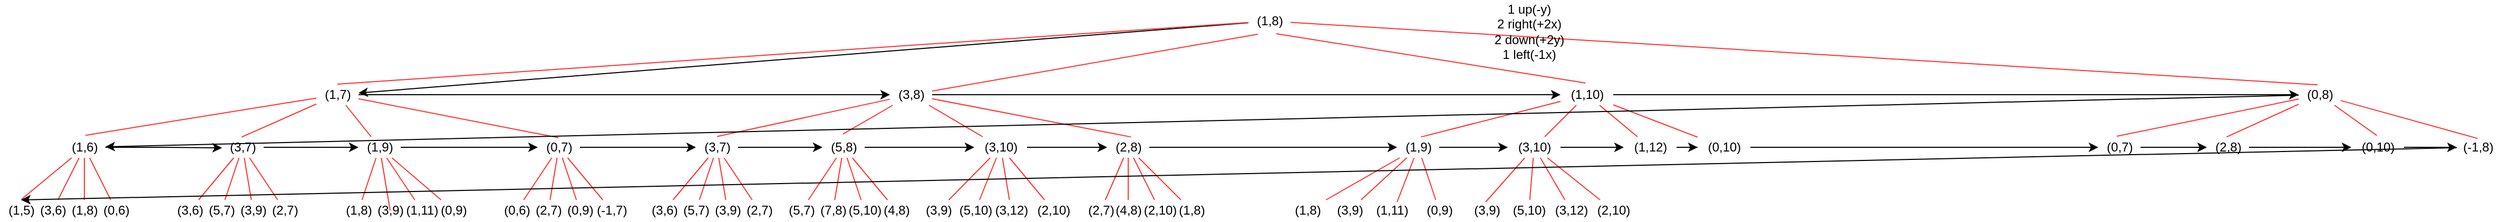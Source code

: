 <mxfile version="15.9.6" type="github">
  <diagram id="B6k4CGEWawJxauF2pvro" name="Page-1">
    <mxGraphModel dx="2858" dy="2340" grid="1" gridSize="10" guides="1" tooltips="1" connect="1" arrows="1" fold="1" page="1" pageScale="1" pageWidth="827" pageHeight="1169" math="0" shadow="0">
      <root>
        <mxCell id="0" />
        <mxCell id="1" parent="0" />
        <mxCell id="XFS7TE2Zkw54wjg-TtOD-16" style="rounded=0;orthogonalLoop=1;jettySize=auto;html=1;" parent="1" source="AMGMr02-MeVEU1D3Fm2n-2" target="AMGMr02-MeVEU1D3Fm2n-4" edge="1">
          <mxGeometry relative="1" as="geometry" />
        </mxCell>
        <mxCell id="XFS7TE2Zkw54wjg-TtOD-75" style="edgeStyle=none;rounded=0;orthogonalLoop=1;jettySize=auto;html=1;endArrow=none;endFill=0;strokeColor=#FF3333;fillColor=#f8cecc;exitX=0.224;exitY=1.124;exitDx=0;exitDy=0;exitPerimeter=0;" parent="1" source="AMGMr02-MeVEU1D3Fm2n-2" target="AMGMr02-MeVEU1D3Fm2n-5" edge="1">
          <mxGeometry relative="1" as="geometry" />
        </mxCell>
        <mxCell id="XFS7TE2Zkw54wjg-TtOD-76" style="edgeStyle=none;rounded=0;orthogonalLoop=1;jettySize=auto;html=1;endArrow=none;endFill=0;strokeColor=#FF3333;entryX=0.5;entryY=0;entryDx=0;entryDy=0;entryPerimeter=0;" parent="1" source="AMGMr02-MeVEU1D3Fm2n-2" target="AMGMr02-MeVEU1D3Fm2n-4" edge="1">
          <mxGeometry relative="1" as="geometry">
            <mxPoint x="310" y="-30" as="sourcePoint" />
          </mxGeometry>
        </mxCell>
        <mxCell id="XFS7TE2Zkw54wjg-TtOD-77" style="edgeStyle=none;rounded=0;orthogonalLoop=1;jettySize=auto;html=1;endArrow=none;endFill=0;strokeColor=#FF3333;entryX=0.474;entryY=-0.057;entryDx=0;entryDy=0;entryPerimeter=0;exitX=0.657;exitY=1.1;exitDx=0;exitDy=0;exitPerimeter=0;" parent="1" source="AMGMr02-MeVEU1D3Fm2n-2" target="AMGMr02-MeVEU1D3Fm2n-6" edge="1">
          <mxGeometry relative="1" as="geometry" />
        </mxCell>
        <mxCell id="XFS7TE2Zkw54wjg-TtOD-78" style="edgeStyle=none;rounded=0;orthogonalLoop=1;jettySize=auto;html=1;entryX=0.45;entryY=0.029;entryDx=0;entryDy=0;entryPerimeter=0;endArrow=none;endFill=0;strokeColor=#FF3333;" parent="1" source="AMGMr02-MeVEU1D3Fm2n-2" target="AMGMr02-MeVEU1D3Fm2n-7" edge="1">
          <mxGeometry relative="1" as="geometry" />
        </mxCell>
        <mxCell id="AMGMr02-MeVEU1D3Fm2n-2" value="&lt;div&gt;(1,8)&lt;/div&gt;" style="text;html=1;align=center;verticalAlign=middle;resizable=0;points=[];autosize=1;strokeColor=none;fillColor=none;" parent="1" vertex="1">
          <mxGeometry x="404" width="40" height="20" as="geometry" />
        </mxCell>
        <mxCell id="AMGMr02-MeVEU1D3Fm2n-3" value="1 up(-y)&lt;br&gt;&lt;div&gt;2 right(+2x)&lt;/div&gt;&lt;div&gt;2 down(+2y)&lt;/div&gt;&lt;div&gt;1 left(-1x)&lt;br&gt;&lt;/div&gt;" style="text;html=1;align=center;verticalAlign=middle;resizable=0;points=[];autosize=1;strokeColor=none;fillColor=none;" parent="1" vertex="1">
          <mxGeometry x="630" y="-10" width="80" height="60" as="geometry" />
        </mxCell>
        <mxCell id="XFS7TE2Zkw54wjg-TtOD-17" style="edgeStyle=orthogonalEdgeStyle;rounded=0;orthogonalLoop=1;jettySize=auto;html=1;" parent="1" source="AMGMr02-MeVEU1D3Fm2n-4" target="AMGMr02-MeVEU1D3Fm2n-5" edge="1">
          <mxGeometry relative="1" as="geometry" />
        </mxCell>
        <mxCell id="XFS7TE2Zkw54wjg-TtOD-79" style="edgeStyle=none;rounded=0;orthogonalLoop=1;jettySize=auto;html=1;entryX=0.529;entryY=-0.071;entryDx=0;entryDy=0;entryPerimeter=0;endArrow=none;endFill=0;strokeColor=#FF3333;" parent="1" source="AMGMr02-MeVEU1D3Fm2n-4" target="AMGMr02-MeVEU1D3Fm2n-8" edge="1">
          <mxGeometry relative="1" as="geometry" />
        </mxCell>
        <mxCell id="XFS7TE2Zkw54wjg-TtOD-80" style="edgeStyle=none;rounded=0;orthogonalLoop=1;jettySize=auto;html=1;entryX=0.479;entryY=0.014;entryDx=0;entryDy=0;entryPerimeter=0;endArrow=none;endFill=0;strokeColor=#FF3333;" parent="1" source="AMGMr02-MeVEU1D3Fm2n-4" target="AMGMr02-MeVEU1D3Fm2n-9" edge="1">
          <mxGeometry relative="1" as="geometry" />
        </mxCell>
        <mxCell id="XFS7TE2Zkw54wjg-TtOD-81" style="edgeStyle=none;rounded=0;orthogonalLoop=1;jettySize=auto;html=1;endArrow=none;endFill=0;strokeColor=#FF3333;" parent="1" source="AMGMr02-MeVEU1D3Fm2n-4" target="AMGMr02-MeVEU1D3Fm2n-10" edge="1">
          <mxGeometry relative="1" as="geometry" />
        </mxCell>
        <mxCell id="XFS7TE2Zkw54wjg-TtOD-82" style="edgeStyle=none;rounded=0;orthogonalLoop=1;jettySize=auto;html=1;entryX=0.493;entryY=0.043;entryDx=0;entryDy=0;entryPerimeter=0;endArrow=none;endFill=0;strokeColor=#FF3333;" parent="1" source="AMGMr02-MeVEU1D3Fm2n-4" target="AMGMr02-MeVEU1D3Fm2n-11" edge="1">
          <mxGeometry relative="1" as="geometry" />
        </mxCell>
        <mxCell id="AMGMr02-MeVEU1D3Fm2n-4" value="(1,7)" style="text;html=1;align=center;verticalAlign=middle;resizable=0;points=[];autosize=1;strokeColor=none;fillColor=none;" parent="1" vertex="1">
          <mxGeometry x="-480" y="70" width="40" height="20" as="geometry" />
        </mxCell>
        <mxCell id="XFS7TE2Zkw54wjg-TtOD-19" style="edgeStyle=orthogonalEdgeStyle;rounded=0;orthogonalLoop=1;jettySize=auto;html=1;" parent="1" source="AMGMr02-MeVEU1D3Fm2n-5" target="AMGMr02-MeVEU1D3Fm2n-6" edge="1">
          <mxGeometry relative="1" as="geometry" />
        </mxCell>
        <mxCell id="XFS7TE2Zkw54wjg-TtOD-83" style="edgeStyle=none;rounded=0;orthogonalLoop=1;jettySize=auto;html=1;entryX=0.5;entryY=-0.014;entryDx=0;entryDy=0;entryPerimeter=0;endArrow=none;endFill=0;strokeColor=#FF3333;" parent="1" source="AMGMr02-MeVEU1D3Fm2n-5" target="AMGMr02-MeVEU1D3Fm2n-12" edge="1">
          <mxGeometry relative="1" as="geometry" />
        </mxCell>
        <mxCell id="XFS7TE2Zkw54wjg-TtOD-84" style="edgeStyle=none;rounded=0;orthogonalLoop=1;jettySize=auto;html=1;entryX=0.486;entryY=-0.129;entryDx=0;entryDy=0;entryPerimeter=0;endArrow=none;endFill=0;strokeColor=#FF3333;" parent="1" source="AMGMr02-MeVEU1D3Fm2n-5" target="AMGMr02-MeVEU1D3Fm2n-13" edge="1">
          <mxGeometry relative="1" as="geometry" />
        </mxCell>
        <mxCell id="XFS7TE2Zkw54wjg-TtOD-85" style="edgeStyle=none;rounded=0;orthogonalLoop=1;jettySize=auto;html=1;endArrow=none;endFill=0;strokeColor=#FF3333;" parent="1" source="AMGMr02-MeVEU1D3Fm2n-5" target="AMGMr02-MeVEU1D3Fm2n-14" edge="1">
          <mxGeometry relative="1" as="geometry" />
        </mxCell>
        <mxCell id="XFS7TE2Zkw54wjg-TtOD-86" style="edgeStyle=none;rounded=0;orthogonalLoop=1;jettySize=auto;html=1;entryX=0.567;entryY=0.009;entryDx=0;entryDy=0;entryPerimeter=0;endArrow=none;endFill=0;strokeColor=#FF3333;" parent="1" source="AMGMr02-MeVEU1D3Fm2n-5" target="AMGMr02-MeVEU1D3Fm2n-15" edge="1">
          <mxGeometry relative="1" as="geometry" />
        </mxCell>
        <mxCell id="AMGMr02-MeVEU1D3Fm2n-5" value="(3,8)" style="text;html=1;align=center;verticalAlign=middle;resizable=0;points=[];autosize=1;strokeColor=none;fillColor=none;" parent="1" vertex="1">
          <mxGeometry x="64" y="70" width="40" height="20" as="geometry" />
        </mxCell>
        <mxCell id="XFS7TE2Zkw54wjg-TtOD-20" style="edgeStyle=orthogonalEdgeStyle;rounded=0;orthogonalLoop=1;jettySize=auto;html=1;" parent="1" source="AMGMr02-MeVEU1D3Fm2n-6" target="AMGMr02-MeVEU1D3Fm2n-7" edge="1">
          <mxGeometry relative="1" as="geometry" />
        </mxCell>
        <mxCell id="XFS7TE2Zkw54wjg-TtOD-87" style="edgeStyle=none;rounded=0;orthogonalLoop=1;jettySize=auto;html=1;entryX=0.567;entryY=0.009;entryDx=0;entryDy=0;entryPerimeter=0;endArrow=none;endFill=0;strokeColor=#FF3333;" parent="1" source="AMGMr02-MeVEU1D3Fm2n-6" target="AMGMr02-MeVEU1D3Fm2n-16" edge="1">
          <mxGeometry relative="1" as="geometry" />
        </mxCell>
        <mxCell id="XFS7TE2Zkw54wjg-TtOD-88" style="edgeStyle=none;rounded=0;orthogonalLoop=1;jettySize=auto;html=1;endArrow=none;endFill=0;strokeColor=#FF3333;" parent="1" source="AMGMr02-MeVEU1D3Fm2n-6" target="AMGMr02-MeVEU1D3Fm2n-18" edge="1">
          <mxGeometry relative="1" as="geometry" />
        </mxCell>
        <mxCell id="XFS7TE2Zkw54wjg-TtOD-89" style="edgeStyle=none;rounded=0;orthogonalLoop=1;jettySize=auto;html=1;endArrow=none;endFill=0;strokeColor=#FF3333;" parent="1" source="AMGMr02-MeVEU1D3Fm2n-6" target="AMGMr02-MeVEU1D3Fm2n-19" edge="1">
          <mxGeometry relative="1" as="geometry" />
        </mxCell>
        <mxCell id="XFS7TE2Zkw54wjg-TtOD-90" style="edgeStyle=none;rounded=0;orthogonalLoop=1;jettySize=auto;html=1;endArrow=none;endFill=0;strokeColor=#FF3333;" parent="1" source="AMGMr02-MeVEU1D3Fm2n-6" target="AMGMr02-MeVEU1D3Fm2n-20" edge="1">
          <mxGeometry relative="1" as="geometry" />
        </mxCell>
        <mxCell id="AMGMr02-MeVEU1D3Fm2n-6" value="(1,10)" style="text;html=1;align=center;verticalAlign=middle;resizable=0;points=[];autosize=1;strokeColor=none;fillColor=none;" parent="1" vertex="1">
          <mxGeometry x="700" y="70" width="50" height="20" as="geometry" />
        </mxCell>
        <mxCell id="XFS7TE2Zkw54wjg-TtOD-22" style="rounded=0;orthogonalLoop=1;jettySize=auto;html=1;" parent="1" source="AMGMr02-MeVEU1D3Fm2n-7" target="AMGMr02-MeVEU1D3Fm2n-8" edge="1">
          <mxGeometry relative="1" as="geometry" />
        </mxCell>
        <mxCell id="XFS7TE2Zkw54wjg-TtOD-91" style="edgeStyle=none;rounded=0;orthogonalLoop=1;jettySize=auto;html=1;entryX=0.438;entryY=-0.026;entryDx=0;entryDy=0;entryPerimeter=0;endArrow=none;endFill=0;strokeColor=#FF3333;" parent="1" source="AMGMr02-MeVEU1D3Fm2n-7" target="AMGMr02-MeVEU1D3Fm2n-21" edge="1">
          <mxGeometry relative="1" as="geometry" />
        </mxCell>
        <mxCell id="XFS7TE2Zkw54wjg-TtOD-92" style="edgeStyle=none;rounded=0;orthogonalLoop=1;jettySize=auto;html=1;entryX=0.466;entryY=0.009;entryDx=0;entryDy=0;entryPerimeter=0;endArrow=none;endFill=0;strokeColor=#FF3333;" parent="1" source="AMGMr02-MeVEU1D3Fm2n-7" target="AMGMr02-MeVEU1D3Fm2n-22" edge="1">
          <mxGeometry relative="1" as="geometry" />
        </mxCell>
        <mxCell id="XFS7TE2Zkw54wjg-TtOD-93" style="edgeStyle=none;rounded=0;orthogonalLoop=1;jettySize=auto;html=1;entryX=0.483;entryY=-0.06;entryDx=0;entryDy=0;entryPerimeter=0;endArrow=none;endFill=0;strokeColor=#FF3333;" parent="1" source="AMGMr02-MeVEU1D3Fm2n-7" target="AMGMr02-MeVEU1D3Fm2n-23" edge="1">
          <mxGeometry relative="1" as="geometry" />
        </mxCell>
        <mxCell id="XFS7TE2Zkw54wjg-TtOD-94" style="edgeStyle=none;rounded=0;orthogonalLoop=1;jettySize=auto;html=1;entryX=0.492;entryY=0.078;entryDx=0;entryDy=0;entryPerimeter=0;endArrow=none;endFill=0;strokeColor=#FF3333;" parent="1" source="AMGMr02-MeVEU1D3Fm2n-7" target="AMGMr02-MeVEU1D3Fm2n-24" edge="1">
          <mxGeometry relative="1" as="geometry" />
        </mxCell>
        <mxCell id="AMGMr02-MeVEU1D3Fm2n-7" value="(0,8)" style="text;html=1;align=center;verticalAlign=middle;resizable=0;points=[];autosize=1;strokeColor=none;fillColor=none;" parent="1" vertex="1">
          <mxGeometry x="1400" y="70" width="40" height="20" as="geometry" />
        </mxCell>
        <mxCell id="XFS7TE2Zkw54wjg-TtOD-23" style="edgeStyle=orthogonalEdgeStyle;rounded=0;orthogonalLoop=1;jettySize=auto;html=1;entryX=0.013;entryY=0.525;entryDx=0;entryDy=0;entryPerimeter=0;" parent="1" source="AMGMr02-MeVEU1D3Fm2n-8" target="AMGMr02-MeVEU1D3Fm2n-9" edge="1">
          <mxGeometry relative="1" as="geometry" />
        </mxCell>
        <mxCell id="XFS7TE2Zkw54wjg-TtOD-96" style="edgeStyle=none;rounded=0;orthogonalLoop=1;jettySize=auto;html=1;entryX=0.507;entryY=-0.026;entryDx=0;entryDy=0;entryPerimeter=0;endArrow=none;endFill=0;strokeColor=#FF3333;" parent="1" source="AMGMr02-MeVEU1D3Fm2n-8" target="AMGMr02-MeVEU1D3Fm2n-25" edge="1">
          <mxGeometry relative="1" as="geometry" />
        </mxCell>
        <mxCell id="XFS7TE2Zkw54wjg-TtOD-97" style="edgeStyle=none;rounded=0;orthogonalLoop=1;jettySize=auto;html=1;endArrow=none;endFill=0;strokeColor=#FF3333;" parent="1" source="AMGMr02-MeVEU1D3Fm2n-8" target="AMGMr02-MeVEU1D3Fm2n-26" edge="1">
          <mxGeometry relative="1" as="geometry" />
        </mxCell>
        <mxCell id="XFS7TE2Zkw54wjg-TtOD-98" style="edgeStyle=none;rounded=0;orthogonalLoop=1;jettySize=auto;html=1;endArrow=none;endFill=0;strokeColor=#FF3333;" parent="1" source="AMGMr02-MeVEU1D3Fm2n-8" target="AMGMr02-MeVEU1D3Fm2n-28" edge="1">
          <mxGeometry relative="1" as="geometry" />
        </mxCell>
        <mxCell id="XFS7TE2Zkw54wjg-TtOD-99" style="edgeStyle=none;rounded=0;orthogonalLoop=1;jettySize=auto;html=1;endArrow=none;endFill=0;strokeColor=#FF3333;" parent="1" source="AMGMr02-MeVEU1D3Fm2n-8" target="AMGMr02-MeVEU1D3Fm2n-29" edge="1">
          <mxGeometry relative="1" as="geometry" />
        </mxCell>
        <mxCell id="AMGMr02-MeVEU1D3Fm2n-8" value="(1,6)" style="text;html=1;align=center;verticalAlign=middle;resizable=0;points=[];autosize=1;strokeColor=none;fillColor=none;" parent="1" vertex="1">
          <mxGeometry x="-720" y="120" width="40" height="20" as="geometry" />
        </mxCell>
        <mxCell id="XFS7TE2Zkw54wjg-TtOD-24" style="edgeStyle=orthogonalEdgeStyle;rounded=0;orthogonalLoop=1;jettySize=auto;html=1;" parent="1" source="AMGMr02-MeVEU1D3Fm2n-9" target="AMGMr02-MeVEU1D3Fm2n-10" edge="1">
          <mxGeometry relative="1" as="geometry" />
        </mxCell>
        <mxCell id="XFS7TE2Zkw54wjg-TtOD-100" style="edgeStyle=none;rounded=0;orthogonalLoop=1;jettySize=auto;html=1;endArrow=none;endFill=0;strokeColor=#FF3333;" parent="1" source="AMGMr02-MeVEU1D3Fm2n-9" target="AMGMr02-MeVEU1D3Fm2n-30" edge="1">
          <mxGeometry relative="1" as="geometry" />
        </mxCell>
        <mxCell id="XFS7TE2Zkw54wjg-TtOD-101" style="edgeStyle=none;rounded=0;orthogonalLoop=1;jettySize=auto;html=1;endArrow=none;endFill=0;strokeColor=#FF3333;" parent="1" source="AMGMr02-MeVEU1D3Fm2n-9" target="AMGMr02-MeVEU1D3Fm2n-38" edge="1">
          <mxGeometry relative="1" as="geometry" />
        </mxCell>
        <mxCell id="XFS7TE2Zkw54wjg-TtOD-102" style="edgeStyle=none;rounded=0;orthogonalLoop=1;jettySize=auto;html=1;endArrow=none;endFill=0;strokeColor=#FF3333;" parent="1" source="AMGMr02-MeVEU1D3Fm2n-9" target="AMGMr02-MeVEU1D3Fm2n-39" edge="1">
          <mxGeometry relative="1" as="geometry" />
        </mxCell>
        <mxCell id="XFS7TE2Zkw54wjg-TtOD-103" style="edgeStyle=none;rounded=0;orthogonalLoop=1;jettySize=auto;html=1;endArrow=none;endFill=0;strokeColor=#FF3333;" parent="1" source="AMGMr02-MeVEU1D3Fm2n-9" target="XFS7TE2Zkw54wjg-TtOD-1" edge="1">
          <mxGeometry relative="1" as="geometry" />
        </mxCell>
        <mxCell id="AMGMr02-MeVEU1D3Fm2n-9" value="&lt;div&gt;(3,7)&lt;/div&gt;" style="text;html=1;align=center;verticalAlign=middle;resizable=0;points=[];autosize=1;strokeColor=none;fillColor=none;" parent="1" vertex="1">
          <mxGeometry x="-570" y="120" width="40" height="20" as="geometry" />
        </mxCell>
        <mxCell id="XFS7TE2Zkw54wjg-TtOD-25" style="edgeStyle=orthogonalEdgeStyle;rounded=0;orthogonalLoop=1;jettySize=auto;html=1;" parent="1" source="AMGMr02-MeVEU1D3Fm2n-10" target="AMGMr02-MeVEU1D3Fm2n-11" edge="1">
          <mxGeometry relative="1" as="geometry" />
        </mxCell>
        <mxCell id="XFS7TE2Zkw54wjg-TtOD-104" style="edgeStyle=none;rounded=0;orthogonalLoop=1;jettySize=auto;html=1;endArrow=none;endFill=0;strokeColor=#FF3333;" parent="1" source="AMGMr02-MeVEU1D3Fm2n-10" target="XFS7TE2Zkw54wjg-TtOD-2" edge="1">
          <mxGeometry relative="1" as="geometry" />
        </mxCell>
        <mxCell id="XFS7TE2Zkw54wjg-TtOD-105" style="edgeStyle=none;rounded=0;orthogonalLoop=1;jettySize=auto;html=1;entryX=-0.1;entryY=0.5;entryDx=0;entryDy=0;entryPerimeter=0;endArrow=none;endFill=0;strokeColor=#FF3333;" parent="1" source="AMGMr02-MeVEU1D3Fm2n-10" target="XFS7TE2Zkw54wjg-TtOD-4" edge="1">
          <mxGeometry relative="1" as="geometry" />
        </mxCell>
        <mxCell id="XFS7TE2Zkw54wjg-TtOD-106" style="edgeStyle=none;rounded=0;orthogonalLoop=1;jettySize=auto;html=1;endArrow=none;endFill=0;strokeColor=#FF3333;" parent="1" source="AMGMr02-MeVEU1D3Fm2n-10" target="XFS7TE2Zkw54wjg-TtOD-4" edge="1">
          <mxGeometry relative="1" as="geometry" />
        </mxCell>
        <mxCell id="XFS7TE2Zkw54wjg-TtOD-107" style="edgeStyle=none;rounded=0;orthogonalLoop=1;jettySize=auto;html=1;endArrow=none;endFill=0;strokeColor=#FF3333;" parent="1" source="AMGMr02-MeVEU1D3Fm2n-10" target="XFS7TE2Zkw54wjg-TtOD-5" edge="1">
          <mxGeometry relative="1" as="geometry" />
        </mxCell>
        <mxCell id="AMGMr02-MeVEU1D3Fm2n-10" value="(1,9)" style="text;html=1;align=center;verticalAlign=middle;resizable=0;points=[];autosize=1;strokeColor=none;fillColor=none;" parent="1" vertex="1">
          <mxGeometry x="-440" y="120" width="40" height="20" as="geometry" />
        </mxCell>
        <mxCell id="XFS7TE2Zkw54wjg-TtOD-26" style="edgeStyle=orthogonalEdgeStyle;rounded=0;orthogonalLoop=1;jettySize=auto;html=1;" parent="1" source="AMGMr02-MeVEU1D3Fm2n-11" target="AMGMr02-MeVEU1D3Fm2n-12" edge="1">
          <mxGeometry relative="1" as="geometry" />
        </mxCell>
        <mxCell id="XFS7TE2Zkw54wjg-TtOD-108" style="edgeStyle=none;rounded=0;orthogonalLoop=1;jettySize=auto;html=1;endArrow=none;endFill=0;strokeColor=#FF3333;" parent="1" source="AMGMr02-MeVEU1D3Fm2n-11" target="XFS7TE2Zkw54wjg-TtOD-6" edge="1">
          <mxGeometry relative="1" as="geometry" />
        </mxCell>
        <mxCell id="XFS7TE2Zkw54wjg-TtOD-109" style="edgeStyle=none;rounded=0;orthogonalLoop=1;jettySize=auto;html=1;endArrow=none;endFill=0;strokeColor=#FF3333;" parent="1" source="AMGMr02-MeVEU1D3Fm2n-11" target="XFS7TE2Zkw54wjg-TtOD-7" edge="1">
          <mxGeometry relative="1" as="geometry" />
        </mxCell>
        <mxCell id="XFS7TE2Zkw54wjg-TtOD-110" style="edgeStyle=none;rounded=0;orthogonalLoop=1;jettySize=auto;html=1;endArrow=none;endFill=0;strokeColor=#FF3333;" parent="1" source="AMGMr02-MeVEU1D3Fm2n-11" target="XFS7TE2Zkw54wjg-TtOD-8" edge="1">
          <mxGeometry relative="1" as="geometry" />
        </mxCell>
        <mxCell id="XFS7TE2Zkw54wjg-TtOD-111" style="edgeStyle=none;rounded=0;orthogonalLoop=1;jettySize=auto;html=1;endArrow=none;endFill=0;strokeColor=#FF3333;" parent="1" source="AMGMr02-MeVEU1D3Fm2n-11" target="XFS7TE2Zkw54wjg-TtOD-9" edge="1">
          <mxGeometry relative="1" as="geometry" />
        </mxCell>
        <mxCell id="AMGMr02-MeVEU1D3Fm2n-11" value="(0,7)" style="text;html=1;align=center;verticalAlign=middle;resizable=0;points=[];autosize=1;strokeColor=none;fillColor=none;" parent="1" vertex="1">
          <mxGeometry x="-270" y="120" width="40" height="20" as="geometry" />
        </mxCell>
        <mxCell id="XFS7TE2Zkw54wjg-TtOD-27" style="edgeStyle=orthogonalEdgeStyle;rounded=0;orthogonalLoop=1;jettySize=auto;html=1;entryX=0;entryY=0.5;entryDx=0;entryDy=0;entryPerimeter=0;" parent="1" source="AMGMr02-MeVEU1D3Fm2n-12" target="AMGMr02-MeVEU1D3Fm2n-13" edge="1">
          <mxGeometry relative="1" as="geometry" />
        </mxCell>
        <mxCell id="XFS7TE2Zkw54wjg-TtOD-112" style="edgeStyle=none;rounded=0;orthogonalLoop=1;jettySize=auto;html=1;endArrow=none;endFill=0;strokeColor=#FF3333;" parent="1" source="AMGMr02-MeVEU1D3Fm2n-12" target="XFS7TE2Zkw54wjg-TtOD-10" edge="1">
          <mxGeometry relative="1" as="geometry" />
        </mxCell>
        <mxCell id="XFS7TE2Zkw54wjg-TtOD-113" style="edgeStyle=none;rounded=0;orthogonalLoop=1;jettySize=auto;html=1;endArrow=none;endFill=0;strokeColor=#FF3333;" parent="1" source="AMGMr02-MeVEU1D3Fm2n-12" target="XFS7TE2Zkw54wjg-TtOD-11" edge="1">
          <mxGeometry relative="1" as="geometry" />
        </mxCell>
        <mxCell id="XFS7TE2Zkw54wjg-TtOD-114" style="edgeStyle=none;rounded=0;orthogonalLoop=1;jettySize=auto;html=1;endArrow=none;endFill=0;strokeColor=#FF3333;" parent="1" source="AMGMr02-MeVEU1D3Fm2n-12" target="XFS7TE2Zkw54wjg-TtOD-13" edge="1">
          <mxGeometry relative="1" as="geometry" />
        </mxCell>
        <mxCell id="XFS7TE2Zkw54wjg-TtOD-115" style="edgeStyle=none;rounded=0;orthogonalLoop=1;jettySize=auto;html=1;endArrow=none;endFill=0;strokeColor=#FF3333;" parent="1" source="AMGMr02-MeVEU1D3Fm2n-12" target="XFS7TE2Zkw54wjg-TtOD-14" edge="1">
          <mxGeometry relative="1" as="geometry" />
        </mxCell>
        <mxCell id="AMGMr02-MeVEU1D3Fm2n-12" value="(3,7)" style="text;html=1;align=center;verticalAlign=middle;resizable=0;points=[];autosize=1;strokeColor=none;fillColor=none;" parent="1" vertex="1">
          <mxGeometry x="-120" y="120" width="40" height="20" as="geometry" />
        </mxCell>
        <mxCell id="XFS7TE2Zkw54wjg-TtOD-29" style="edgeStyle=orthogonalEdgeStyle;rounded=0;orthogonalLoop=1;jettySize=auto;html=1;" parent="1" source="AMGMr02-MeVEU1D3Fm2n-13" target="AMGMr02-MeVEU1D3Fm2n-14" edge="1">
          <mxGeometry relative="1" as="geometry" />
        </mxCell>
        <mxCell id="XFS7TE2Zkw54wjg-TtOD-116" style="edgeStyle=none;rounded=0;orthogonalLoop=1;jettySize=auto;html=1;endArrow=none;endFill=0;strokeColor=#FF3333;" parent="1" source="AMGMr02-MeVEU1D3Fm2n-13" target="XFS7TE2Zkw54wjg-TtOD-62" edge="1">
          <mxGeometry relative="1" as="geometry" />
        </mxCell>
        <mxCell id="XFS7TE2Zkw54wjg-TtOD-117" style="edgeStyle=none;rounded=0;orthogonalLoop=1;jettySize=auto;html=1;endArrow=none;endFill=0;strokeColor=#FF3333;" parent="1" source="AMGMr02-MeVEU1D3Fm2n-13" target="XFS7TE2Zkw54wjg-TtOD-63" edge="1">
          <mxGeometry relative="1" as="geometry" />
        </mxCell>
        <mxCell id="XFS7TE2Zkw54wjg-TtOD-118" style="edgeStyle=none;rounded=0;orthogonalLoop=1;jettySize=auto;html=1;endArrow=none;endFill=0;strokeColor=#FF3333;" parent="1" source="AMGMr02-MeVEU1D3Fm2n-13" target="XFS7TE2Zkw54wjg-TtOD-64" edge="1">
          <mxGeometry relative="1" as="geometry" />
        </mxCell>
        <mxCell id="XFS7TE2Zkw54wjg-TtOD-119" style="edgeStyle=none;rounded=0;orthogonalLoop=1;jettySize=auto;html=1;endArrow=none;endFill=0;strokeColor=#FF3333;" parent="1" source="AMGMr02-MeVEU1D3Fm2n-13" target="XFS7TE2Zkw54wjg-TtOD-65" edge="1">
          <mxGeometry relative="1" as="geometry" />
        </mxCell>
        <mxCell id="AMGMr02-MeVEU1D3Fm2n-13" value="(5,8)" style="text;html=1;align=center;verticalAlign=middle;resizable=0;points=[];autosize=1;strokeColor=none;fillColor=none;" parent="1" vertex="1">
          <mxGeometry y="120" width="40" height="20" as="geometry" />
        </mxCell>
        <mxCell id="XFS7TE2Zkw54wjg-TtOD-30" style="edgeStyle=orthogonalEdgeStyle;rounded=0;orthogonalLoop=1;jettySize=auto;html=1;" parent="1" source="AMGMr02-MeVEU1D3Fm2n-14" target="AMGMr02-MeVEU1D3Fm2n-15" edge="1">
          <mxGeometry relative="1" as="geometry" />
        </mxCell>
        <mxCell id="XFS7TE2Zkw54wjg-TtOD-120" style="edgeStyle=none;rounded=0;orthogonalLoop=1;jettySize=auto;html=1;endArrow=none;endFill=0;strokeColor=#FF3333;" parent="1" source="AMGMr02-MeVEU1D3Fm2n-14" target="XFS7TE2Zkw54wjg-TtOD-66" edge="1">
          <mxGeometry relative="1" as="geometry" />
        </mxCell>
        <mxCell id="XFS7TE2Zkw54wjg-TtOD-121" style="edgeStyle=none;rounded=0;orthogonalLoop=1;jettySize=auto;html=1;endArrow=none;endFill=0;strokeColor=#FF3333;" parent="1" source="AMGMr02-MeVEU1D3Fm2n-14" target="XFS7TE2Zkw54wjg-TtOD-67" edge="1">
          <mxGeometry relative="1" as="geometry" />
        </mxCell>
        <mxCell id="XFS7TE2Zkw54wjg-TtOD-122" style="edgeStyle=none;rounded=0;orthogonalLoop=1;jettySize=auto;html=1;endArrow=none;endFill=0;strokeColor=#FF3333;" parent="1" source="AMGMr02-MeVEU1D3Fm2n-14" target="XFS7TE2Zkw54wjg-TtOD-69" edge="1">
          <mxGeometry relative="1" as="geometry" />
        </mxCell>
        <mxCell id="XFS7TE2Zkw54wjg-TtOD-123" style="edgeStyle=none;rounded=0;orthogonalLoop=1;jettySize=auto;html=1;endArrow=none;endFill=0;strokeColor=#FF3333;" parent="1" source="AMGMr02-MeVEU1D3Fm2n-14" target="XFS7TE2Zkw54wjg-TtOD-68" edge="1">
          <mxGeometry relative="1" as="geometry" />
        </mxCell>
        <mxCell id="AMGMr02-MeVEU1D3Fm2n-14" value="(3,10)" style="text;html=1;align=center;verticalAlign=middle;resizable=0;points=[];autosize=1;strokeColor=none;fillColor=none;" parent="1" vertex="1">
          <mxGeometry x="144" y="120" width="50" height="20" as="geometry" />
        </mxCell>
        <mxCell id="XFS7TE2Zkw54wjg-TtOD-31" style="edgeStyle=orthogonalEdgeStyle;rounded=0;orthogonalLoop=1;jettySize=auto;html=1;" parent="1" source="AMGMr02-MeVEU1D3Fm2n-15" target="AMGMr02-MeVEU1D3Fm2n-16" edge="1">
          <mxGeometry relative="1" as="geometry" />
        </mxCell>
        <mxCell id="XFS7TE2Zkw54wjg-TtOD-124" style="edgeStyle=none;rounded=0;orthogonalLoop=1;jettySize=auto;html=1;endArrow=none;endFill=0;strokeColor=#FF3333;" parent="1" source="AMGMr02-MeVEU1D3Fm2n-15" target="XFS7TE2Zkw54wjg-TtOD-70" edge="1">
          <mxGeometry relative="1" as="geometry" />
        </mxCell>
        <mxCell id="XFS7TE2Zkw54wjg-TtOD-125" style="edgeStyle=none;rounded=0;orthogonalLoop=1;jettySize=auto;html=1;endArrow=none;endFill=0;strokeColor=#FF3333;" parent="1" source="AMGMr02-MeVEU1D3Fm2n-15" target="XFS7TE2Zkw54wjg-TtOD-71" edge="1">
          <mxGeometry relative="1" as="geometry" />
        </mxCell>
        <mxCell id="XFS7TE2Zkw54wjg-TtOD-126" style="edgeStyle=none;rounded=0;orthogonalLoop=1;jettySize=auto;html=1;endArrow=none;endFill=0;strokeColor=#FF3333;" parent="1" source="AMGMr02-MeVEU1D3Fm2n-15" target="XFS7TE2Zkw54wjg-TtOD-72" edge="1">
          <mxGeometry relative="1" as="geometry" />
        </mxCell>
        <mxCell id="XFS7TE2Zkw54wjg-TtOD-127" style="edgeStyle=none;rounded=0;orthogonalLoop=1;jettySize=auto;html=1;endArrow=none;endFill=0;strokeColor=#FF3333;" parent="1" source="AMGMr02-MeVEU1D3Fm2n-15" target="XFS7TE2Zkw54wjg-TtOD-73" edge="1">
          <mxGeometry relative="1" as="geometry">
            <mxPoint x="340" y="180" as="targetPoint" />
          </mxGeometry>
        </mxCell>
        <mxCell id="AMGMr02-MeVEU1D3Fm2n-15" value="&lt;div&gt;(2,8)&lt;/div&gt;" style="text;html=1;align=center;verticalAlign=middle;resizable=0;points=[];autosize=1;strokeColor=none;fillColor=none;" parent="1" vertex="1">
          <mxGeometry x="270" y="120" width="40" height="20" as="geometry" />
        </mxCell>
        <mxCell id="XFS7TE2Zkw54wjg-TtOD-34" style="edgeStyle=orthogonalEdgeStyle;rounded=0;orthogonalLoop=1;jettySize=auto;html=1;" parent="1" source="AMGMr02-MeVEU1D3Fm2n-16" target="AMGMr02-MeVEU1D3Fm2n-18" edge="1">
          <mxGeometry relative="1" as="geometry" />
        </mxCell>
        <mxCell id="jOsJUiyBOm83HNr5dXLv-4" style="edgeStyle=none;rounded=0;orthogonalLoop=1;jettySize=auto;html=1;endArrow=none;endFill=0;strokeColor=#FF3333;" edge="1" parent="1" source="AMGMr02-MeVEU1D3Fm2n-16" target="XFS7TE2Zkw54wjg-TtOD-128">
          <mxGeometry relative="1" as="geometry" />
        </mxCell>
        <mxCell id="jOsJUiyBOm83HNr5dXLv-5" style="edgeStyle=none;rounded=0;orthogonalLoop=1;jettySize=auto;html=1;endArrow=none;endFill=0;strokeColor=#FF3333;" edge="1" parent="1" source="AMGMr02-MeVEU1D3Fm2n-16" target="XFS7TE2Zkw54wjg-TtOD-129">
          <mxGeometry relative="1" as="geometry" />
        </mxCell>
        <mxCell id="jOsJUiyBOm83HNr5dXLv-6" style="edgeStyle=none;rounded=0;orthogonalLoop=1;jettySize=auto;html=1;entryX=0.6;entryY=0.1;entryDx=0;entryDy=0;entryPerimeter=0;endArrow=none;endFill=0;strokeColor=#FF3333;" edge="1" parent="1" source="AMGMr02-MeVEU1D3Fm2n-16" target="jOsJUiyBOm83HNr5dXLv-1">
          <mxGeometry relative="1" as="geometry" />
        </mxCell>
        <mxCell id="jOsJUiyBOm83HNr5dXLv-7" style="edgeStyle=none;rounded=0;orthogonalLoop=1;jettySize=auto;html=1;endArrow=none;endFill=0;strokeColor=#FF3333;" edge="1" parent="1" source="AMGMr02-MeVEU1D3Fm2n-16" target="jOsJUiyBOm83HNr5dXLv-3">
          <mxGeometry relative="1" as="geometry" />
        </mxCell>
        <mxCell id="AMGMr02-MeVEU1D3Fm2n-16" value="(1,9)" style="text;html=1;align=center;verticalAlign=middle;resizable=0;points=[];autosize=1;strokeColor=none;fillColor=none;" parent="1" vertex="1">
          <mxGeometry x="545" y="120" width="40" height="20" as="geometry" />
        </mxCell>
        <mxCell id="XFS7TE2Zkw54wjg-TtOD-35" style="edgeStyle=orthogonalEdgeStyle;rounded=0;orthogonalLoop=1;jettySize=auto;html=1;" parent="1" source="AMGMr02-MeVEU1D3Fm2n-18" target="AMGMr02-MeVEU1D3Fm2n-19" edge="1">
          <mxGeometry relative="1" as="geometry" />
        </mxCell>
        <mxCell id="jOsJUiyBOm83HNr5dXLv-12" style="edgeStyle=none;rounded=0;orthogonalLoop=1;jettySize=auto;html=1;entryX=0.475;entryY=0.1;entryDx=0;entryDy=0;entryPerimeter=0;endArrow=none;endFill=0;strokeColor=#FF3333;" edge="1" parent="1" source="AMGMr02-MeVEU1D3Fm2n-18" target="jOsJUiyBOm83HNr5dXLv-8">
          <mxGeometry relative="1" as="geometry" />
        </mxCell>
        <mxCell id="jOsJUiyBOm83HNr5dXLv-13" style="edgeStyle=none;rounded=0;orthogonalLoop=1;jettySize=auto;html=1;endArrow=none;endFill=0;strokeColor=#FF3333;" edge="1" parent="1" source="AMGMr02-MeVEU1D3Fm2n-18" target="jOsJUiyBOm83HNr5dXLv-9">
          <mxGeometry relative="1" as="geometry" />
        </mxCell>
        <mxCell id="jOsJUiyBOm83HNr5dXLv-14" style="edgeStyle=none;rounded=0;orthogonalLoop=1;jettySize=auto;html=1;endArrow=none;endFill=0;strokeColor=#FF3333;" edge="1" parent="1" source="AMGMr02-MeVEU1D3Fm2n-18" target="jOsJUiyBOm83HNr5dXLv-10">
          <mxGeometry relative="1" as="geometry" />
        </mxCell>
        <mxCell id="jOsJUiyBOm83HNr5dXLv-15" style="edgeStyle=none;rounded=0;orthogonalLoop=1;jettySize=auto;html=1;endArrow=none;endFill=0;strokeColor=#FF3333;" edge="1" parent="1" source="AMGMr02-MeVEU1D3Fm2n-18" target="jOsJUiyBOm83HNr5dXLv-11">
          <mxGeometry relative="1" as="geometry" />
        </mxCell>
        <mxCell id="AMGMr02-MeVEU1D3Fm2n-18" value="(3,10)" style="text;html=1;align=center;verticalAlign=middle;resizable=0;points=[];autosize=1;strokeColor=none;fillColor=none;" parent="1" vertex="1">
          <mxGeometry x="650" y="120" width="50" height="20" as="geometry" />
        </mxCell>
        <mxCell id="XFS7TE2Zkw54wjg-TtOD-36" style="edgeStyle=orthogonalEdgeStyle;rounded=0;orthogonalLoop=1;jettySize=auto;html=1;" parent="1" source="AMGMr02-MeVEU1D3Fm2n-19" target="AMGMr02-MeVEU1D3Fm2n-20" edge="1">
          <mxGeometry relative="1" as="geometry" />
        </mxCell>
        <mxCell id="AMGMr02-MeVEU1D3Fm2n-19" value="(1,12)" style="text;html=1;align=center;verticalAlign=middle;resizable=0;points=[];autosize=1;strokeColor=none;fillColor=none;" parent="1" vertex="1">
          <mxGeometry x="760" y="120" width="50" height="20" as="geometry" />
        </mxCell>
        <mxCell id="XFS7TE2Zkw54wjg-TtOD-37" style="edgeStyle=orthogonalEdgeStyle;rounded=0;orthogonalLoop=1;jettySize=auto;html=1;" parent="1" source="AMGMr02-MeVEU1D3Fm2n-20" target="AMGMr02-MeVEU1D3Fm2n-21" edge="1">
          <mxGeometry relative="1" as="geometry" />
        </mxCell>
        <mxCell id="AMGMr02-MeVEU1D3Fm2n-20" value="(0,10)" style="text;html=1;align=center;verticalAlign=middle;resizable=0;points=[];autosize=1;strokeColor=none;fillColor=none;" parent="1" vertex="1">
          <mxGeometry x="830" y="120" width="50" height="20" as="geometry" />
        </mxCell>
        <mxCell id="XFS7TE2Zkw54wjg-TtOD-39" style="edgeStyle=orthogonalEdgeStyle;rounded=0;orthogonalLoop=1;jettySize=auto;html=1;" parent="1" source="AMGMr02-MeVEU1D3Fm2n-21" target="AMGMr02-MeVEU1D3Fm2n-22" edge="1">
          <mxGeometry relative="1" as="geometry" />
        </mxCell>
        <mxCell id="AMGMr02-MeVEU1D3Fm2n-21" value="(0,7)" style="text;html=1;align=center;verticalAlign=middle;resizable=0;points=[];autosize=1;strokeColor=none;fillColor=none;" parent="1" vertex="1">
          <mxGeometry x="1210" y="120" width="40" height="20" as="geometry" />
        </mxCell>
        <mxCell id="XFS7TE2Zkw54wjg-TtOD-40" style="edgeStyle=orthogonalEdgeStyle;rounded=0;orthogonalLoop=1;jettySize=auto;html=1;" parent="1" source="AMGMr02-MeVEU1D3Fm2n-22" target="AMGMr02-MeVEU1D3Fm2n-23" edge="1">
          <mxGeometry relative="1" as="geometry" />
        </mxCell>
        <mxCell id="AMGMr02-MeVEU1D3Fm2n-22" value="(2,8)" style="text;html=1;align=center;verticalAlign=middle;resizable=0;points=[];autosize=1;strokeColor=none;fillColor=none;" parent="1" vertex="1">
          <mxGeometry x="1313" y="120" width="40" height="20" as="geometry" />
        </mxCell>
        <mxCell id="XFS7TE2Zkw54wjg-TtOD-58" style="edgeStyle=none;rounded=0;orthogonalLoop=1;jettySize=auto;html=1;endArrow=classic;endFill=1;strokeColor=#000000;" parent="1" source="AMGMr02-MeVEU1D3Fm2n-23" target="AMGMr02-MeVEU1D3Fm2n-24" edge="1">
          <mxGeometry relative="1" as="geometry" />
        </mxCell>
        <mxCell id="AMGMr02-MeVEU1D3Fm2n-23" value="(0,10)" style="text;html=1;align=center;verticalAlign=middle;resizable=0;points=[];autosize=1;strokeColor=none;fillColor=none;" parent="1" vertex="1">
          <mxGeometry x="1450" y="120" width="50" height="20" as="geometry" />
        </mxCell>
        <mxCell id="XFS7TE2Zkw54wjg-TtOD-59" style="edgeStyle=none;rounded=0;orthogonalLoop=1;jettySize=auto;html=1;endArrow=classic;endFill=1;strokeColor=#000000;entryX=0.5;entryY=0;entryDx=0;entryDy=0;entryPerimeter=0;" parent="1" source="AMGMr02-MeVEU1D3Fm2n-24" target="AMGMr02-MeVEU1D3Fm2n-25" edge="1">
          <mxGeometry relative="1" as="geometry" />
        </mxCell>
        <mxCell id="AMGMr02-MeVEU1D3Fm2n-24" value="(-1,8)" style="text;html=1;align=center;verticalAlign=middle;resizable=0;points=[];autosize=1;strokeColor=none;fillColor=none;" parent="1" vertex="1">
          <mxGeometry x="1550" y="120" width="40" height="20" as="geometry" />
        </mxCell>
        <mxCell id="AMGMr02-MeVEU1D3Fm2n-25" value="(1,5)" style="text;html=1;align=center;verticalAlign=middle;resizable=0;points=[];autosize=1;strokeColor=none;fillColor=none;" parent="1" vertex="1">
          <mxGeometry x="-780" y="180" width="40" height="20" as="geometry" />
        </mxCell>
        <mxCell id="AMGMr02-MeVEU1D3Fm2n-26" value="(3,6)" style="text;html=1;align=center;verticalAlign=middle;resizable=0;points=[];autosize=1;strokeColor=none;fillColor=none;" parent="1" vertex="1">
          <mxGeometry x="-750" y="180" width="40" height="20" as="geometry" />
        </mxCell>
        <mxCell id="AMGMr02-MeVEU1D3Fm2n-28" value="(1,8)" style="text;html=1;align=center;verticalAlign=middle;resizable=0;points=[];autosize=1;strokeColor=none;fillColor=none;" parent="1" vertex="1">
          <mxGeometry x="-720" y="180" width="40" height="20" as="geometry" />
        </mxCell>
        <mxCell id="AMGMr02-MeVEU1D3Fm2n-29" value="(0,6)" style="text;html=1;align=center;verticalAlign=middle;resizable=0;points=[];autosize=1;strokeColor=none;fillColor=none;" parent="1" vertex="1">
          <mxGeometry x="-690" y="180" width="40" height="20" as="geometry" />
        </mxCell>
        <mxCell id="AMGMr02-MeVEU1D3Fm2n-30" value="(3,6)" style="text;html=1;align=center;verticalAlign=middle;resizable=0;points=[];autosize=1;strokeColor=none;fillColor=none;" parent="1" vertex="1">
          <mxGeometry x="-620" y="180" width="40" height="20" as="geometry" />
        </mxCell>
        <mxCell id="AMGMr02-MeVEU1D3Fm2n-38" value="(5,7)" style="text;html=1;align=center;verticalAlign=middle;resizable=0;points=[];autosize=1;strokeColor=none;fillColor=none;" parent="1" vertex="1">
          <mxGeometry x="-590" y="180" width="40" height="20" as="geometry" />
        </mxCell>
        <mxCell id="AMGMr02-MeVEU1D3Fm2n-39" value="(3,9)" style="text;html=1;align=center;verticalAlign=middle;resizable=0;points=[];autosize=1;strokeColor=none;fillColor=none;" parent="1" vertex="1">
          <mxGeometry x="-560" y="180" width="40" height="20" as="geometry" />
        </mxCell>
        <mxCell id="XFS7TE2Zkw54wjg-TtOD-1" value="(2,7)" style="text;html=1;align=center;verticalAlign=middle;resizable=0;points=[];autosize=1;strokeColor=none;fillColor=none;" parent="1" vertex="1">
          <mxGeometry x="-530" y="180" width="40" height="20" as="geometry" />
        </mxCell>
        <mxCell id="XFS7TE2Zkw54wjg-TtOD-2" value="(1,8)" style="text;html=1;align=center;verticalAlign=middle;resizable=0;points=[];autosize=1;strokeColor=none;fillColor=none;" parent="1" vertex="1">
          <mxGeometry x="-460" y="180" width="40" height="20" as="geometry" />
        </mxCell>
        <mxCell id="XFS7TE2Zkw54wjg-TtOD-3" value="(3,9)" style="text;html=1;align=center;verticalAlign=middle;resizable=0;points=[];autosize=1;strokeColor=none;fillColor=none;" parent="1" vertex="1">
          <mxGeometry x="-430" y="180" width="40" height="20" as="geometry" />
        </mxCell>
        <mxCell id="XFS7TE2Zkw54wjg-TtOD-4" value="(1,11)" style="text;html=1;align=center;verticalAlign=middle;resizable=0;points=[];autosize=1;strokeColor=none;fillColor=none;" parent="1" vertex="1">
          <mxGeometry x="-405" y="180" width="50" height="20" as="geometry" />
        </mxCell>
        <mxCell id="XFS7TE2Zkw54wjg-TtOD-5" value="&lt;div&gt;(0,9)&lt;/div&gt;" style="text;html=1;align=center;verticalAlign=middle;resizable=0;points=[];autosize=1;strokeColor=none;fillColor=none;" parent="1" vertex="1">
          <mxGeometry x="-370" y="180" width="40" height="20" as="geometry" />
        </mxCell>
        <mxCell id="XFS7TE2Zkw54wjg-TtOD-6" value="(0,6)" style="text;html=1;align=center;verticalAlign=middle;resizable=0;points=[];autosize=1;strokeColor=none;fillColor=none;" parent="1" vertex="1">
          <mxGeometry x="-310" y="180" width="40" height="20" as="geometry" />
        </mxCell>
        <mxCell id="XFS7TE2Zkw54wjg-TtOD-7" value="(2,7)" style="text;html=1;align=center;verticalAlign=middle;resizable=0;points=[];autosize=1;strokeColor=none;fillColor=none;" parent="1" vertex="1">
          <mxGeometry x="-280" y="180" width="40" height="20" as="geometry" />
        </mxCell>
        <mxCell id="XFS7TE2Zkw54wjg-TtOD-8" value="&lt;div&gt;(0,9)&lt;/div&gt;" style="text;html=1;align=center;verticalAlign=middle;resizable=0;points=[];autosize=1;strokeColor=none;fillColor=none;" parent="1" vertex="1">
          <mxGeometry x="-250" y="180" width="40" height="20" as="geometry" />
        </mxCell>
        <mxCell id="XFS7TE2Zkw54wjg-TtOD-9" value="(-1,7)" style="text;html=1;align=center;verticalAlign=middle;resizable=0;points=[];autosize=1;strokeColor=none;fillColor=none;" parent="1" vertex="1">
          <mxGeometry x="-220" y="180" width="40" height="20" as="geometry" />
        </mxCell>
        <mxCell id="XFS7TE2Zkw54wjg-TtOD-10" value="(3,6)" style="text;html=1;align=center;verticalAlign=middle;resizable=0;points=[];autosize=1;strokeColor=none;fillColor=none;" parent="1" vertex="1">
          <mxGeometry x="-170" y="180" width="40" height="20" as="geometry" />
        </mxCell>
        <mxCell id="XFS7TE2Zkw54wjg-TtOD-11" value="(5,7)" style="text;html=1;align=center;verticalAlign=middle;resizable=0;points=[];autosize=1;strokeColor=none;fillColor=none;" parent="1" vertex="1">
          <mxGeometry x="-140" y="180" width="40" height="20" as="geometry" />
        </mxCell>
        <mxCell id="XFS7TE2Zkw54wjg-TtOD-13" value="(3,9)" style="text;html=1;align=center;verticalAlign=middle;resizable=0;points=[];autosize=1;strokeColor=none;fillColor=none;" parent="1" vertex="1">
          <mxGeometry x="-110" y="180" width="40" height="20" as="geometry" />
        </mxCell>
        <mxCell id="XFS7TE2Zkw54wjg-TtOD-14" value="(2,7)" style="text;html=1;align=center;verticalAlign=middle;resizable=0;points=[];autosize=1;strokeColor=none;fillColor=none;" parent="1" vertex="1">
          <mxGeometry x="-80" y="180" width="40" height="20" as="geometry" />
        </mxCell>
        <mxCell id="XFS7TE2Zkw54wjg-TtOD-62" value="(5,7)" style="text;html=1;align=center;verticalAlign=middle;resizable=0;points=[];autosize=1;strokeColor=none;fillColor=none;" parent="1" vertex="1">
          <mxGeometry x="-40" y="180" width="40" height="20" as="geometry" />
        </mxCell>
        <mxCell id="XFS7TE2Zkw54wjg-TtOD-63" value="(7,8)" style="text;html=1;align=center;verticalAlign=middle;resizable=0;points=[];autosize=1;strokeColor=none;fillColor=none;" parent="1" vertex="1">
          <mxGeometry x="-10" y="180" width="40" height="20" as="geometry" />
        </mxCell>
        <mxCell id="XFS7TE2Zkw54wjg-TtOD-64" value="(5,10)" style="text;html=1;align=center;verticalAlign=middle;resizable=0;points=[];autosize=1;strokeColor=none;fillColor=none;" parent="1" vertex="1">
          <mxGeometry x="15" y="180" width="50" height="20" as="geometry" />
        </mxCell>
        <mxCell id="XFS7TE2Zkw54wjg-TtOD-65" value="(4,8)" style="text;html=1;align=center;verticalAlign=middle;resizable=0;points=[];autosize=1;strokeColor=none;fillColor=none;" parent="1" vertex="1">
          <mxGeometry x="50" y="180" width="40" height="20" as="geometry" />
        </mxCell>
        <mxCell id="XFS7TE2Zkw54wjg-TtOD-66" value="(3,9)" style="text;html=1;align=center;verticalAlign=middle;resizable=0;points=[];autosize=1;strokeColor=none;fillColor=none;" parent="1" vertex="1">
          <mxGeometry x="90" y="180" width="40" height="20" as="geometry" />
        </mxCell>
        <mxCell id="XFS7TE2Zkw54wjg-TtOD-67" value="(5,10)" style="text;html=1;align=center;verticalAlign=middle;resizable=0;points=[];autosize=1;strokeColor=none;fillColor=none;" parent="1" vertex="1">
          <mxGeometry x="120" y="180" width="50" height="20" as="geometry" />
        </mxCell>
        <mxCell id="XFS7TE2Zkw54wjg-TtOD-68" value="(2,10)" style="text;html=1;align=center;verticalAlign=middle;resizable=0;points=[];autosize=1;strokeColor=none;fillColor=none;" parent="1" vertex="1">
          <mxGeometry x="194" y="180" width="50" height="20" as="geometry" />
        </mxCell>
        <mxCell id="XFS7TE2Zkw54wjg-TtOD-69" value="(3,12)" style="text;html=1;align=center;verticalAlign=middle;resizable=0;points=[];autosize=1;strokeColor=none;fillColor=none;" parent="1" vertex="1">
          <mxGeometry x="154" y="180" width="50" height="20" as="geometry" />
        </mxCell>
        <mxCell id="XFS7TE2Zkw54wjg-TtOD-70" value="(2,7)" style="text;html=1;align=center;verticalAlign=middle;resizable=0;points=[];autosize=1;strokeColor=none;fillColor=none;" parent="1" vertex="1">
          <mxGeometry x="244" y="180" width="40" height="20" as="geometry" />
        </mxCell>
        <mxCell id="XFS7TE2Zkw54wjg-TtOD-71" value="(4,8)" style="text;html=1;align=center;verticalAlign=middle;resizable=0;points=[];autosize=1;strokeColor=none;fillColor=none;" parent="1" vertex="1">
          <mxGeometry x="270" y="180" width="40" height="20" as="geometry" />
        </mxCell>
        <mxCell id="XFS7TE2Zkw54wjg-TtOD-72" value="(2,10)" style="text;html=1;align=center;verticalAlign=middle;resizable=0;points=[];autosize=1;strokeColor=none;fillColor=none;" parent="1" vertex="1">
          <mxGeometry x="295" y="180" width="50" height="20" as="geometry" />
        </mxCell>
        <mxCell id="XFS7TE2Zkw54wjg-TtOD-73" value="(1,8)" style="text;html=1;align=center;verticalAlign=middle;resizable=0;points=[];autosize=1;strokeColor=none;fillColor=none;" parent="1" vertex="1">
          <mxGeometry x="330" y="180" width="40" height="20" as="geometry" />
        </mxCell>
        <mxCell id="XFS7TE2Zkw54wjg-TtOD-128" value="(1,8)" style="text;html=1;align=center;verticalAlign=middle;resizable=0;points=[];autosize=1;strokeColor=none;fillColor=none;" parent="1" vertex="1">
          <mxGeometry x="440" y="180" width="40" height="20" as="geometry" />
        </mxCell>
        <mxCell id="XFS7TE2Zkw54wjg-TtOD-129" value="(3,9)" style="text;html=1;align=center;verticalAlign=middle;resizable=0;points=[];autosize=1;strokeColor=none;fillColor=none;" parent="1" vertex="1">
          <mxGeometry x="480" y="180" width="40" height="20" as="geometry" />
        </mxCell>
        <mxCell id="jOsJUiyBOm83HNr5dXLv-1" value="(1,11)" style="text;html=1;align=center;verticalAlign=middle;resizable=0;points=[];autosize=1;strokeColor=none;fillColor=none;" vertex="1" parent="1">
          <mxGeometry x="515" y="180" width="50" height="20" as="geometry" />
        </mxCell>
        <mxCell id="jOsJUiyBOm83HNr5dXLv-3" value="(0,9)" style="text;html=1;align=center;verticalAlign=middle;resizable=0;points=[];autosize=1;strokeColor=none;fillColor=none;" vertex="1" parent="1">
          <mxGeometry x="565" y="180" width="40" height="20" as="geometry" />
        </mxCell>
        <mxCell id="jOsJUiyBOm83HNr5dXLv-8" value="(3,9)" style="text;html=1;align=center;verticalAlign=middle;resizable=0;points=[];autosize=1;strokeColor=none;fillColor=none;" vertex="1" parent="1">
          <mxGeometry x="610" y="180" width="40" height="20" as="geometry" />
        </mxCell>
        <mxCell id="jOsJUiyBOm83HNr5dXLv-9" value="(5,10)" style="text;html=1;align=center;verticalAlign=middle;resizable=0;points=[];autosize=1;strokeColor=none;fillColor=none;" vertex="1" parent="1">
          <mxGeometry x="645" y="180" width="50" height="20" as="geometry" />
        </mxCell>
        <mxCell id="jOsJUiyBOm83HNr5dXLv-10" value="(3,12)" style="text;html=1;align=center;verticalAlign=middle;resizable=0;points=[];autosize=1;strokeColor=none;fillColor=none;" vertex="1" parent="1">
          <mxGeometry x="685" y="180" width="50" height="20" as="geometry" />
        </mxCell>
        <mxCell id="jOsJUiyBOm83HNr5dXLv-11" value="(2,10)" style="text;html=1;align=center;verticalAlign=middle;resizable=0;points=[];autosize=1;strokeColor=none;fillColor=none;" vertex="1" parent="1">
          <mxGeometry x="725" y="180" width="50" height="20" as="geometry" />
        </mxCell>
      </root>
    </mxGraphModel>
  </diagram>
</mxfile>
